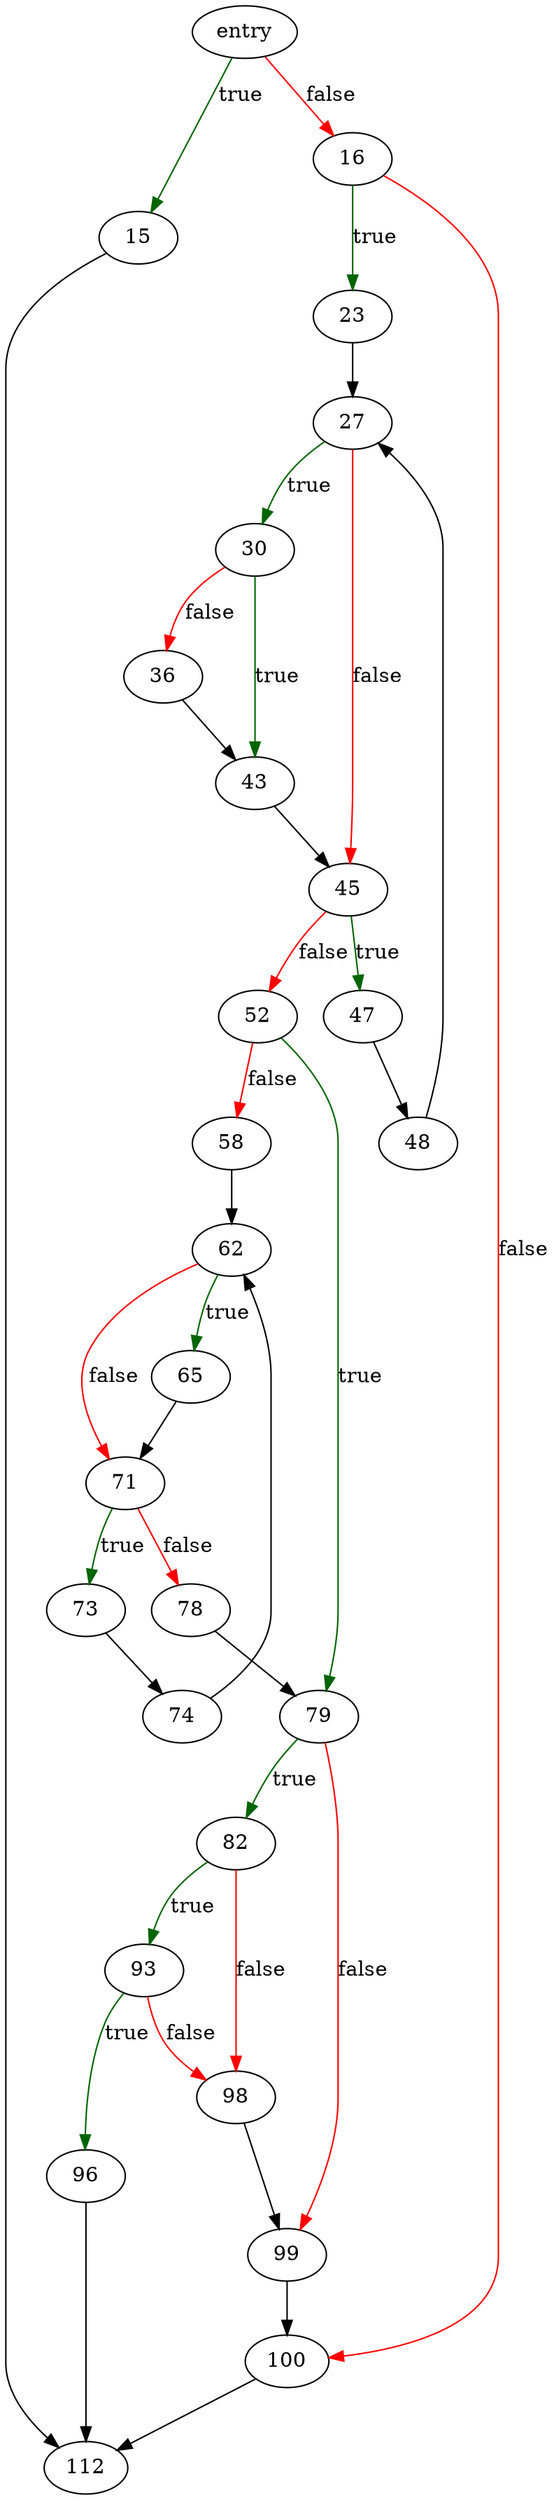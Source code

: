 digraph "sqlite3PcacheFetchStress" {
	// Node definitions.
	3 [label=entry];
	15;
	16;
	23;
	27;
	30;
	36;
	43;
	45;
	47;
	48;
	52;
	58;
	62;
	65;
	71;
	73;
	74;
	78;
	79;
	82;
	93;
	96;
	98;
	99;
	100;
	112;

	// Edge definitions.
	3 -> 15 [
		color=darkgreen
		label=true
	];
	3 -> 16 [
		color=red
		label=false
	];
	15 -> 112;
	16 -> 23 [
		color=darkgreen
		label=true
	];
	16 -> 100 [
		color=red
		label=false
	];
	23 -> 27;
	27 -> 30 [
		color=darkgreen
		label=true
	];
	27 -> 45 [
		color=red
		label=false
	];
	30 -> 36 [
		color=red
		label=false
	];
	30 -> 43 [
		color=darkgreen
		label=true
	];
	36 -> 43;
	43 -> 45;
	45 -> 47 [
		color=darkgreen
		label=true
	];
	45 -> 52 [
		color=red
		label=false
	];
	47 -> 48;
	48 -> 27;
	52 -> 58 [
		color=red
		label=false
	];
	52 -> 79 [
		color=darkgreen
		label=true
	];
	58 -> 62;
	62 -> 65 [
		color=darkgreen
		label=true
	];
	62 -> 71 [
		color=red
		label=false
	];
	65 -> 71;
	71 -> 73 [
		color=darkgreen
		label=true
	];
	71 -> 78 [
		color=red
		label=false
	];
	73 -> 74;
	74 -> 62;
	78 -> 79;
	79 -> 82 [
		color=darkgreen
		label=true
	];
	79 -> 99 [
		color=red
		label=false
	];
	82 -> 93 [
		color=darkgreen
		label=true
	];
	82 -> 98 [
		color=red
		label=false
	];
	93 -> 96 [
		color=darkgreen
		label=true
	];
	93 -> 98 [
		color=red
		label=false
	];
	96 -> 112;
	98 -> 99;
	99 -> 100;
	100 -> 112;
}